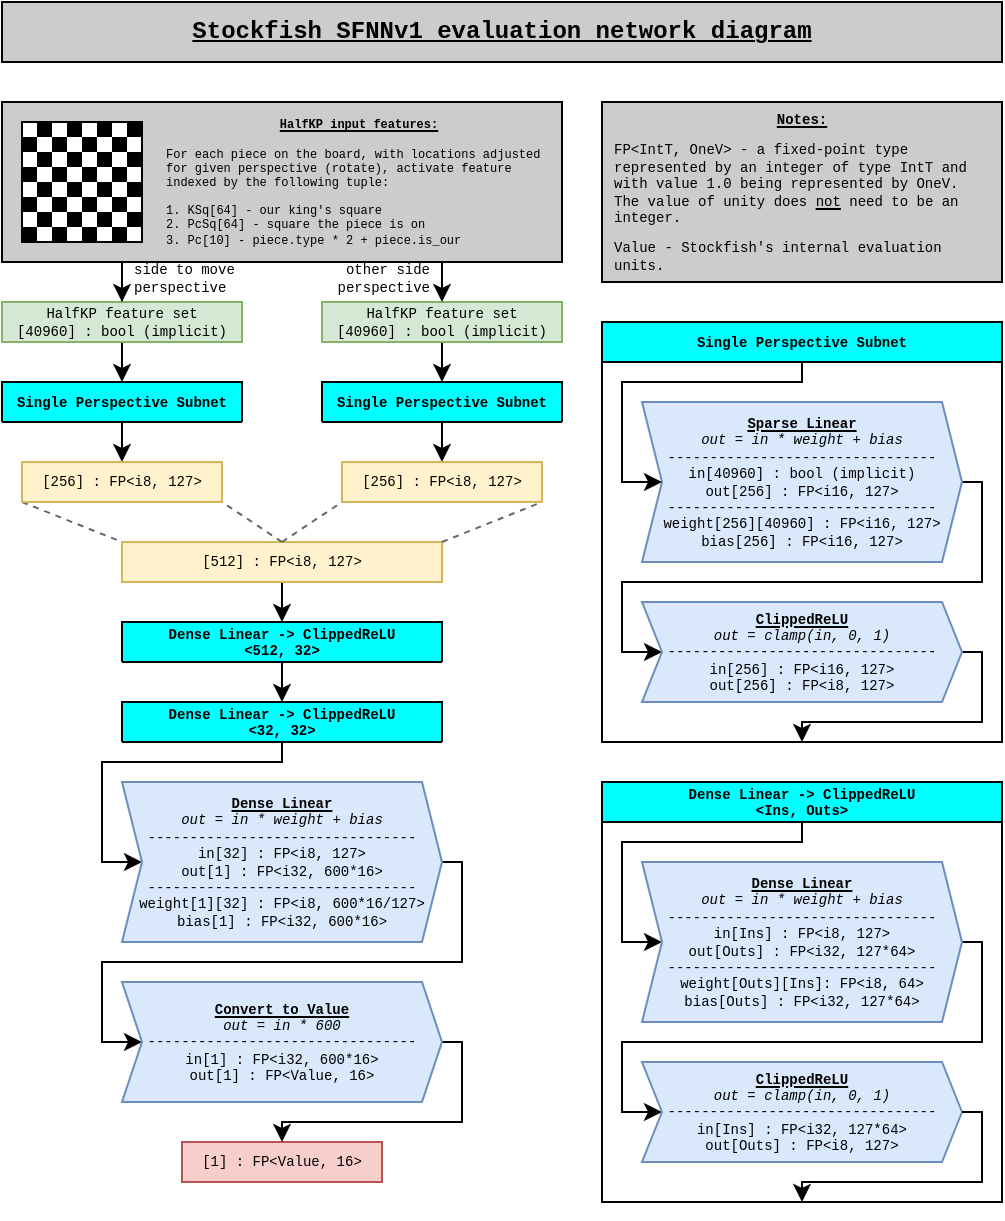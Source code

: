 <mxfile version="18.0.7" type="device"><diagram id="WEN0L9vgDvnMjeqGFGax" name="Page-1"><mxGraphModel dx="474" dy="254" grid="1" gridSize="10" guides="1" tooltips="1" connect="1" arrows="1" fold="1" page="1" pageScale="1" pageWidth="850" pageHeight="1100" math="0" shadow="0"><root><mxCell id="0"/><mxCell id="1" parent="0"/><mxCell id="tzUv8KeWCW81negE_duC-104" style="edgeStyle=orthogonalEdgeStyle;rounded=0;orthogonalLoop=1;jettySize=auto;html=1;exitX=0.5;exitY=1;exitDx=0;exitDy=0;entryX=0.5;entryY=0;entryDx=0;entryDy=0;labelBackgroundColor=none;labelBorderColor=none;fontFamily=Courier New;fontSize=7;" parent="1" source="uz10yLNLv4WFwoIeB_5W-46" target="tzUv8KeWCW81negE_duC-97" edge="1"><mxGeometry relative="1" as="geometry"/></mxCell><mxCell id="uz10yLNLv4WFwoIeB_5W-46" value="&lt;font style=&quot;font-size: 7px;&quot;&gt;[512] : FP&amp;lt;i8, 127&amp;gt;&lt;/font&gt;" style="rounded=0;whiteSpace=wrap;html=1;shadow=0;glass=0;sketch=0;fontSize=7;align=center;fillColor=#fff2cc;strokeColor=#d6b656;fontFamily=Courier New;" parent="1" vertex="1"><mxGeometry x="320" y="570" width="160" height="20" as="geometry"/></mxCell><mxCell id="uz10yLNLv4WFwoIeB_5W-59" value="" style="endArrow=none;dashed=1;html=1;shadow=0;labelBackgroundColor=none;fontSize=9;strokeColor=#666666;entryX=0;entryY=1;entryDx=0;entryDy=0;exitX=0.5;exitY=0;exitDx=0;exitDy=0;fillColor=#f5f5f5;fontFamily=Courier New;" parent="1" source="uz10yLNLv4WFwoIeB_5W-46" target="tzUv8KeWCW81negE_duC-62" edge="1"><mxGeometry width="50" height="50" relative="1" as="geometry"><mxPoint x="395" y="620" as="sourcePoint"/><mxPoint x="470" y="570" as="targetPoint"/></mxGeometry></mxCell><mxCell id="uz10yLNLv4WFwoIeB_5W-60" value="" style="endArrow=none;dashed=1;html=1;shadow=0;labelBackgroundColor=none;fontSize=9;strokeColor=#666666;entryX=1;entryY=1;entryDx=0;entryDy=0;exitX=1;exitY=0;exitDx=0;exitDy=0;fillColor=#f5f5f5;fontFamily=Courier New;" parent="1" source="uz10yLNLv4WFwoIeB_5W-46" target="tzUv8KeWCW81negE_duC-62" edge="1"><mxGeometry width="50" height="50" relative="1" as="geometry"><mxPoint x="410" y="600" as="sourcePoint"/><mxPoint x="510" y="570" as="targetPoint"/></mxGeometry></mxCell><mxCell id="uz10yLNLv4WFwoIeB_5W-61" value="" style="endArrow=none;dashed=1;html=1;shadow=0;labelBackgroundColor=none;fontSize=9;strokeColor=#666666;entryX=1;entryY=1;entryDx=0;entryDy=0;exitX=0.5;exitY=0;exitDx=0;exitDy=0;fillColor=#f5f5f5;fontFamily=Courier New;" parent="1" source="uz10yLNLv4WFwoIeB_5W-46" target="tzUv8KeWCW81negE_duC-63" edge="1"><mxGeometry width="50" height="50" relative="1" as="geometry"><mxPoint x="420" y="610" as="sourcePoint"/><mxPoint x="330" y="570" as="targetPoint"/></mxGeometry></mxCell><mxCell id="uz10yLNLv4WFwoIeB_5W-62" value="" style="endArrow=none;dashed=1;html=1;shadow=0;labelBackgroundColor=none;fontSize=9;strokeColor=#666666;entryX=0;entryY=0;entryDx=0;entryDy=0;exitX=0;exitY=1;exitDx=0;exitDy=0;fillColor=#f5f5f5;fontFamily=Courier New;" parent="1" source="tzUv8KeWCW81negE_duC-63" target="uz10yLNLv4WFwoIeB_5W-46" edge="1"><mxGeometry width="50" height="50" relative="1" as="geometry"><mxPoint x="290" y="570" as="sourcePoint"/><mxPoint x="490" y="600" as="targetPoint"/></mxGeometry></mxCell><mxCell id="tzUv8KeWCW81negE_duC-1" value="Single Perspective Subnet" style="swimlane;fontFamily=Courier New;fontSize=7;fillColor=#00FFFF;startSize=20;" parent="1" vertex="1"><mxGeometry x="560" y="460" width="200" height="210" as="geometry"><mxRectangle x="20" y="380" width="180" height="23" as="alternateBounds"/></mxGeometry></mxCell><mxCell id="tzUv8KeWCW81negE_duC-20" style="edgeStyle=orthogonalEdgeStyle;rounded=0;orthogonalLoop=1;jettySize=auto;html=1;exitX=1;exitY=0.5;exitDx=0;exitDy=0;entryX=0;entryY=0.5;entryDx=0;entryDy=0;labelBackgroundColor=none;labelBorderColor=none;fontFamily=Courier New;fontSize=7;" parent="tzUv8KeWCW81negE_duC-1" source="tzUv8KeWCW81negE_duC-6" target="tzUv8KeWCW81negE_duC-19" edge="1"><mxGeometry relative="1" as="geometry"><Array as="points"><mxPoint x="190" y="80"/><mxPoint x="190" y="130"/><mxPoint x="10" y="130"/><mxPoint x="10" y="165"/></Array></mxGeometry></mxCell><mxCell id="tzUv8KeWCW81negE_duC-6" value="&lt;div&gt;&lt;br style=&quot;font-size: 7px;&quot;&gt;&lt;/div&gt;&lt;div style=&quot;font-size: 7px;&quot;&gt;&lt;font style=&quot;font-size: 7px;&quot;&gt;&lt;u style=&quot;font-size: 7px;&quot;&gt;&lt;b style=&quot;font-size: 7px;&quot;&gt;Sparse Linear&lt;/b&gt;&lt;/u&gt;&lt;/font&gt;&lt;/div&gt;&lt;div style=&quot;font-size: 7px;&quot;&gt;&lt;font style=&quot;font-size: 7px;&quot;&gt;&lt;i&gt;&lt;span style=&quot;font-size: 7px;&quot;&gt;&lt;span style=&quot;font-size: 7px;&quot;&gt;out = in * weight + bias&lt;/span&gt;&lt;/span&gt;&lt;/i&gt;&lt;br&gt;&lt;/font&gt;&lt;/div&gt;&lt;div style=&quot;font-size: 7px;&quot;&gt;&lt;font&gt;--------------------------------&lt;/font&gt;&lt;br&gt;&lt;/div&gt;&lt;div&gt;&lt;font style=&quot;font-size: 7px;&quot;&gt;in[40960] : bool (implicit)&lt;/font&gt;&lt;br style=&quot;font-size: 7px;&quot;&gt;&lt;/div&gt;&lt;div&gt;&lt;font style=&quot;font-size: 7px;&quot;&gt;out[256] : FP&amp;lt;i16, 127&amp;gt;&lt;/font&gt;&lt;/div&gt;&lt;div&gt;&lt;font&gt;--------------------------------&lt;/font&gt;&lt;/div&gt;&lt;div&gt;&lt;font style=&quot;font-size: 7px;&quot;&gt;weight[256][40960] : FP&amp;lt;i16, 127&amp;gt;&lt;/font&gt;&lt;br style=&quot;font-size: 7px;&quot;&gt;&lt;font style=&quot;font-size: 7px;&quot;&gt;bias[256] : FP&amp;lt;i16, 127&amp;gt;&lt;/font&gt;&lt;br style=&quot;font-size: 7px;&quot;&gt;&lt;br style=&quot;font-size: 7px;&quot;&gt;&lt;/div&gt;" style="shape=step;perimeter=stepPerimeter;whiteSpace=wrap;fixedSize=1;rounded=0;shadow=0;glass=0;sketch=0;fontSize=7;align=center;size=10;fillColor=#dae8fc;strokeColor=#6c8ebf;rotation=0;fontStyle=0;html=1;fontFamily=Courier New;" parent="tzUv8KeWCW81negE_duC-1" vertex="1"><mxGeometry x="20" y="40" width="160" height="80" as="geometry"/></mxCell><mxCell id="tzUv8KeWCW81negE_duC-23" style="edgeStyle=orthogonalEdgeStyle;rounded=0;orthogonalLoop=1;jettySize=auto;html=1;exitX=1;exitY=0.5;exitDx=0;exitDy=0;labelBackgroundColor=none;labelBorderColor=none;fontFamily=Courier New;fontSize=7;" parent="tzUv8KeWCW81negE_duC-1" source="tzUv8KeWCW81negE_duC-19" edge="1"><mxGeometry relative="1" as="geometry"><mxPoint x="100" y="210" as="targetPoint"/><Array as="points"><mxPoint x="190" y="165"/><mxPoint x="190" y="200"/><mxPoint x="100" y="200"/></Array></mxGeometry></mxCell><mxCell id="tzUv8KeWCW81negE_duC-19" value="&lt;font style=&quot;font-size: 7px;&quot;&gt;&lt;br style=&quot;font-size: 7px;&quot;&gt;&lt;/font&gt;&lt;div style=&quot;font-size: 7px;&quot;&gt;&lt;font style=&quot;font-size: 7px;&quot;&gt;&lt;u style=&quot;font-size: 7px;&quot;&gt;&lt;b style=&quot;font-size: 7px;&quot;&gt;ClippedReLU&lt;/b&gt;&lt;/u&gt;&lt;/font&gt;&lt;/div&gt;&lt;div style=&quot;font-size: 7px;&quot;&gt;&lt;font style=&quot;font-size: 7px;&quot;&gt;&lt;i&gt;&lt;span style=&quot;font-size: 7px;&quot;&gt;&lt;span style=&quot;font-size: 7px;&quot;&gt;out = clamp(in, 0, 1)&lt;/span&gt;&lt;/span&gt;&lt;/i&gt;&lt;u style=&quot;font-size: 7px;&quot;&gt;&lt;b style=&quot;font-size: 7px;&quot;&gt;&lt;br&gt;&lt;/b&gt;&lt;/u&gt;&lt;/font&gt;&lt;/div&gt;&lt;div align=&quot;center&quot;&gt;&lt;font&gt;--------------------------------&lt;/font&gt;&lt;/div&gt;&lt;div&gt;&lt;font style=&quot;font-size: 7px;&quot;&gt;in[256] : &lt;/font&gt;&lt;font style=&quot;font-size: 7px;&quot;&gt;FP&amp;lt;i16, 127&amp;gt;&lt;/font&gt;&lt;/div&gt;&lt;div&gt;&lt;font style=&quot;font-size: 7px;&quot;&gt;out[256] : FP&amp;lt;i8, 127&amp;gt;&lt;/font&gt;&lt;br style=&quot;font-size: 7px;&quot;&gt;&lt;/div&gt;&lt;font style=&quot;font-size: 7px;&quot;&gt;&lt;br style=&quot;font-size: 7px;&quot;&gt;&lt;/font&gt;" style="shape=step;perimeter=stepPerimeter;whiteSpace=wrap;fixedSize=1;rounded=0;shadow=0;glass=0;sketch=0;fontSize=7;align=center;size=10;fillColor=#dae8fc;strokeColor=#6c8ebf;rotation=0;fontStyle=0;html=1;fontFamily=Courier New;" parent="tzUv8KeWCW81negE_duC-1" vertex="1"><mxGeometry x="20" y="140" width="160" height="50" as="geometry"/></mxCell><mxCell id="tzUv8KeWCW81negE_duC-66" value="" style="endArrow=classic;html=1;rounded=0;labelBackgroundColor=none;labelBorderColor=none;fontFamily=Courier New;fontSize=7;entryX=0;entryY=0.5;entryDx=0;entryDy=0;exitX=0.5;exitY=0.095;exitDx=0;exitDy=0;exitPerimeter=0;" parent="tzUv8KeWCW81negE_duC-1" source="tzUv8KeWCW81negE_duC-1" target="tzUv8KeWCW81negE_duC-6" edge="1"><mxGeometry width="50" height="50" relative="1" as="geometry"><mxPoint x="100" y="23" as="sourcePoint"/><mxPoint x="270" y="90" as="targetPoint"/><Array as="points"><mxPoint x="100" y="30"/><mxPoint x="10" y="30"/><mxPoint x="10" y="80"/></Array></mxGeometry></mxCell><mxCell id="tzUv8KeWCW81negE_duC-64" style="edgeStyle=orthogonalEdgeStyle;rounded=0;orthogonalLoop=1;jettySize=auto;html=1;entryX=0.5;entryY=0;entryDx=0;entryDy=0;labelBackgroundColor=none;labelBorderColor=none;fontFamily=Courier New;fontSize=7;exitX=0.5;exitY=1;exitDx=0;exitDy=0;" parent="1" source="tzUv8KeWCW81negE_duC-161" target="tzUv8KeWCW81negE_duC-63" edge="1"><mxGeometry relative="1" as="geometry"><mxPoint x="340" y="520" as="sourcePoint"/></mxGeometry></mxCell><mxCell id="tzUv8KeWCW81negE_duC-49" style="edgeStyle=orthogonalEdgeStyle;rounded=0;orthogonalLoop=1;jettySize=auto;html=1;exitX=0.5;exitY=1;exitDx=0;exitDy=0;labelBackgroundColor=none;labelBorderColor=none;fontFamily=Courier New;fontSize=7;entryX=0.5;entryY=0;entryDx=0;entryDy=0;" parent="1" source="tzUv8KeWCW81negE_duC-48" target="tzUv8KeWCW81negE_duC-161" edge="1"><mxGeometry relative="1" as="geometry"><mxPoint x="350" y="480" as="targetPoint"/></mxGeometry></mxCell><mxCell id="314HYL9eE_gbIHz0iL-J-39" value="" style="edgeStyle=orthogonalEdgeStyle;rounded=0;orthogonalLoop=1;jettySize=auto;html=1;fontFamily=Courier New;" parent="1" source="tzUv8KeWCW81negE_duC-48" target="314HYL9eE_gbIHz0iL-J-38" edge="1"><mxGeometry relative="1" as="geometry"/></mxCell><mxCell id="tzUv8KeWCW81negE_duC-48" value="&lt;font style=&quot;font-size: 7px;&quot;&gt;&lt;font style=&quot;font-size: 7px;&quot;&gt;&lt;/font&gt;&lt;/font&gt;&lt;div&gt;&lt;font style=&quot;font-size: 7px;&quot;&gt;HalfKP feature set&lt;/font&gt;&lt;/div&gt;&lt;font style=&quot;font-size: 7px;&quot;&gt;[40960] : bool (implicit)&lt;br style=&quot;font-size: 7px;&quot;&gt;&lt;/font&gt;" style="rounded=0;whiteSpace=wrap;html=1;shadow=0;glass=0;sketch=0;fontSize=7;align=center;fillColor=#d5e8d4;strokeColor=#82b366;fontFamily=Courier New;" parent="1" vertex="1"><mxGeometry x="260" y="450" width="120" height="20" as="geometry"/></mxCell><mxCell id="tzUv8KeWCW81negE_duC-65" style="edgeStyle=orthogonalEdgeStyle;rounded=0;orthogonalLoop=1;jettySize=auto;html=1;exitX=0.5;exitY=1;exitDx=0;exitDy=0;entryX=0.5;entryY=0;entryDx=0;entryDy=0;labelBackgroundColor=none;labelBorderColor=none;fontFamily=Courier New;fontSize=7;" parent="1" source="tzUv8KeWCW81negE_duC-162" target="tzUv8KeWCW81negE_duC-62" edge="1"><mxGeometry relative="1" as="geometry"><mxPoint x="480" y="510" as="sourcePoint"/></mxGeometry></mxCell><mxCell id="tzUv8KeWCW81negE_duC-60" style="edgeStyle=orthogonalEdgeStyle;rounded=0;orthogonalLoop=1;jettySize=auto;html=1;exitX=0.5;exitY=1;exitDx=0;exitDy=0;entryX=0.5;entryY=0;entryDx=0;entryDy=0;labelBackgroundColor=none;labelBorderColor=none;fontFamily=Courier New;fontSize=7;" parent="1" source="tzUv8KeWCW81negE_duC-61" target="tzUv8KeWCW81negE_duC-162" edge="1"><mxGeometry relative="1" as="geometry"><mxPoint x="480" y="490" as="targetPoint"/></mxGeometry></mxCell><mxCell id="tzUv8KeWCW81negE_duC-61" value="&lt;div&gt;&lt;font style=&quot;font-size: 7px;&quot;&gt;&lt;/font&gt;&lt;div&gt;&lt;font style=&quot;font-size: 7px;&quot;&gt;HalfKP feature set&lt;/font&gt;&lt;/div&gt;&lt;font style=&quot;font-size: 7px;&quot;&gt;&lt;/font&gt;&lt;/div&gt;&lt;div&gt;&lt;font style=&quot;font-size: 7px;&quot;&gt;[40960] : bool (implicit)&lt;/font&gt;&lt;/div&gt;" style="rounded=0;whiteSpace=wrap;html=1;shadow=0;glass=0;sketch=0;fontSize=7;align=center;fillColor=#d5e8d4;strokeColor=#82b366;fontFamily=Courier New;" parent="1" vertex="1"><mxGeometry x="420" y="450" width="120" height="20" as="geometry"/></mxCell><mxCell id="tzUv8KeWCW81negE_duC-62" value="[256] : FP&amp;lt;i8, 127&amp;gt;" style="rounded=0;whiteSpace=wrap;html=1;shadow=0;glass=0;sketch=0;fontSize=7;align=center;fillColor=#fff2cc;strokeColor=#d6b656;fontFamily=Courier New;" parent="1" vertex="1"><mxGeometry x="430" y="530" width="100" height="20" as="geometry"/></mxCell><mxCell id="tzUv8KeWCW81negE_duC-63" value="[256] : FP&amp;lt;i8, 127&amp;gt;" style="rounded=0;whiteSpace=wrap;html=1;shadow=0;glass=0;sketch=0;fontSize=7;align=center;fillColor=#fff2cc;strokeColor=#d6b656;fontFamily=Courier New;" parent="1" vertex="1"><mxGeometry x="270" y="530" width="100" height="20" as="geometry"/></mxCell><mxCell id="tzUv8KeWCW81negE_duC-80" style="edgeStyle=orthogonalEdgeStyle;rounded=0;orthogonalLoop=1;jettySize=auto;html=1;exitX=0.5;exitY=1;exitDx=0;exitDy=0;entryX=0;entryY=0.5;entryDx=0;entryDy=0;labelBackgroundColor=none;labelBorderColor=none;fontFamily=Courier New;fontSize=7;" parent="1" source="tzUv8KeWCW81negE_duC-106" target="tzUv8KeWCW81negE_duC-79" edge="1"><mxGeometry relative="1" as="geometry"><mxPoint x="400" y="670" as="sourcePoint"/><Array as="points"><mxPoint x="400" y="680"/><mxPoint x="310" y="680"/><mxPoint x="310" y="730"/></Array></mxGeometry></mxCell><mxCell id="tzUv8KeWCW81negE_duC-81" style="edgeStyle=orthogonalEdgeStyle;rounded=0;orthogonalLoop=1;jettySize=auto;html=1;exitX=1;exitY=0.5;exitDx=0;exitDy=0;entryX=0;entryY=0.5;entryDx=0;entryDy=0;labelBackgroundColor=none;labelBorderColor=none;fontFamily=Courier New;fontSize=7;" parent="1" source="tzUv8KeWCW81negE_duC-79" target="tzUv8KeWCW81negE_duC-83" edge="1"><mxGeometry relative="1" as="geometry"><mxPoint x="400" y="790" as="targetPoint"/><Array as="points"><mxPoint x="490" y="730"/><mxPoint x="490" y="780"/><mxPoint x="310" y="780"/><mxPoint x="310" y="820"/></Array></mxGeometry></mxCell><mxCell id="tzUv8KeWCW81negE_duC-79" value="&lt;div&gt;&lt;br style=&quot;font-size: 7px;&quot;&gt;&lt;/div&gt;&lt;div style=&quot;font-size: 7px;&quot;&gt;&lt;font style=&quot;font-size: 7px;&quot;&gt;&lt;u style=&quot;font-size: 7px;&quot;&gt;&lt;b style=&quot;font-size: 7px;&quot;&gt;Dense Linear&lt;/b&gt;&lt;/u&gt;&lt;/font&gt;&lt;/div&gt;&lt;div style=&quot;font-size: 7px;&quot;&gt;&lt;font style=&quot;font-size: 7px;&quot;&gt;&lt;i&gt;&lt;span style=&quot;font-size: 7px;&quot;&gt;&lt;span style=&quot;font-size: 7px;&quot;&gt;out = in * weight + bias&lt;/span&gt;&lt;/span&gt;&lt;/i&gt;&lt;br&gt;&lt;/font&gt;&lt;/div&gt;&lt;div style=&quot;font-size: 7px;&quot;&gt;&lt;font&gt;--------------------------------&lt;/font&gt;&lt;/div&gt;&lt;div&gt;&lt;font style=&quot;font-size: 7px;&quot;&gt;in[32] : &lt;/font&gt;&lt;font style=&quot;font-size: 7px;&quot;&gt;FP&amp;lt;i8, 127&amp;gt;&lt;/font&gt;&lt;/div&gt;&lt;div&gt;&lt;font style=&quot;font-size: 7px;&quot;&gt;out[1] : FP&amp;lt;i32, 600*16&amp;gt;&lt;/font&gt;&lt;/div&gt;&lt;div&gt;&lt;font&gt;--------------------------------&lt;/font&gt;&lt;/div&gt;&lt;div&gt;&lt;font style=&quot;font-size: 7px;&quot;&gt;weight[1][32] : FP&amp;lt;i8, 600*16/127&amp;gt;&lt;/font&gt;&lt;br style=&quot;font-size: 7px;&quot;&gt;&lt;font style=&quot;font-size: 7px;&quot;&gt;bias[1] : FP&amp;lt;i32, &lt;/font&gt;&lt;font style=&quot;font-size: 7px;&quot;&gt;&lt;font style=&quot;font-size: 7px;&quot;&gt;600*16&lt;/font&gt;&amp;gt;&lt;/font&gt;&lt;br style=&quot;font-size: 7px;&quot;&gt;&lt;br style=&quot;font-size: 7px;&quot;&gt;&lt;/div&gt;" style="shape=step;perimeter=stepPerimeter;whiteSpace=wrap;fixedSize=1;rounded=0;shadow=0;glass=0;sketch=0;fontSize=7;align=center;size=10;fillColor=#dae8fc;strokeColor=#6c8ebf;rotation=0;fontStyle=0;html=1;fontFamily=Courier New;" parent="1" vertex="1"><mxGeometry x="320" y="690" width="160" height="80" as="geometry"/></mxCell><mxCell id="tzUv8KeWCW81negE_duC-82" value="[1] : FP&amp;lt;Value, 16&amp;gt;" style="rounded=0;whiteSpace=wrap;html=1;shadow=0;glass=0;sketch=0;fontSize=7;align=center;fillColor=#f8cecc;strokeColor=#b85450;fontFamily=Courier New;" parent="1" vertex="1"><mxGeometry x="350" y="870" width="100" height="20" as="geometry"/></mxCell><mxCell id="tzUv8KeWCW81negE_duC-85" style="edgeStyle=orthogonalEdgeStyle;rounded=0;orthogonalLoop=1;jettySize=auto;html=1;exitX=1;exitY=0.5;exitDx=0;exitDy=0;entryX=0.5;entryY=0;entryDx=0;entryDy=0;labelBackgroundColor=none;labelBorderColor=none;fontFamily=Courier New;fontSize=7;" parent="1" source="tzUv8KeWCW81negE_duC-83" target="tzUv8KeWCW81negE_duC-82" edge="1"><mxGeometry relative="1" as="geometry"><Array as="points"><mxPoint x="490" y="820"/><mxPoint x="490" y="860"/><mxPoint x="400" y="860"/></Array></mxGeometry></mxCell><mxCell id="tzUv8KeWCW81negE_duC-83" value="&lt;div&gt;&lt;br style=&quot;font-size: 7px;&quot;&gt;&lt;/div&gt;&lt;div style=&quot;font-size: 7px;&quot;&gt;&lt;font style=&quot;font-size: 7px;&quot;&gt;&lt;u style=&quot;font-size: 7px;&quot;&gt;&lt;b style=&quot;font-size: 7px;&quot;&gt;Convert to Value&lt;br&gt;&lt;/b&gt;&lt;/u&gt;&lt;/font&gt;&lt;/div&gt;&lt;div style=&quot;font-size: 7px;&quot;&gt;&lt;font style=&quot;font-size: 7px;&quot;&gt;&lt;i&gt;&lt;span style=&quot;font-size: 7px;&quot;&gt;&lt;span style=&quot;font-size: 7px;&quot;&gt;out = in * 600&lt;/span&gt;&lt;/span&gt;&lt;/i&gt;&lt;/font&gt;&lt;/div&gt;&lt;div style=&quot;font-size: 7px;&quot;&gt;&lt;font&gt;--------------------------------&lt;/font&gt;&lt;/div&gt;&lt;div&gt;&lt;font style=&quot;font-size: 7px;&quot;&gt;in[1] : &lt;/font&gt;&lt;font style=&quot;font-size: 7px;&quot;&gt;FP&amp;lt;i32, 600*16&amp;gt;&lt;/font&gt;&lt;/div&gt;&lt;div&gt;&lt;font style=&quot;font-size: 7px;&quot;&gt;out[1] : FP&amp;lt;Value, 16&amp;gt;&lt;/font&gt;&lt;br style=&quot;font-size: 7px;&quot;&gt;&lt;br style=&quot;font-size: 7px;&quot;&gt;&lt;/div&gt;" style="shape=step;perimeter=stepPerimeter;whiteSpace=wrap;fixedSize=1;rounded=0;shadow=0;glass=0;sketch=0;fontSize=7;align=center;size=10;fillColor=#dae8fc;strokeColor=#6c8ebf;rotation=0;fontStyle=0;html=1;fontFamily=Courier New;" parent="1" vertex="1"><mxGeometry x="320" y="790" width="160" height="60" as="geometry"/></mxCell><mxCell id="tzUv8KeWCW81negE_duC-86" value="Dense Linear -&gt; ClippedReLU&#xA;&lt;Ins, Outs&gt;" style="swimlane;fontFamily=Courier New;fontSize=7;fillColor=#00FFFF;startSize=20;" parent="1" vertex="1"><mxGeometry x="560" y="690" width="200" height="210" as="geometry"><mxRectangle x="20" y="380" width="180" height="23" as="alternateBounds"/></mxGeometry></mxCell><mxCell id="tzUv8KeWCW81negE_duC-91" value="" style="endArrow=classic;html=1;rounded=0;labelBackgroundColor=none;labelBorderColor=none;fontFamily=Courier New;fontSize=7;entryX=0;entryY=0.5;entryDx=0;entryDy=0;exitX=0.5;exitY=0.095;exitDx=0;exitDy=0;exitPerimeter=0;" parent="tzUv8KeWCW81negE_duC-86" source="tzUv8KeWCW81negE_duC-86" target="tzUv8KeWCW81negE_duC-92" edge="1"><mxGeometry width="50" height="50" relative="1" as="geometry"><mxPoint x="100" y="23" as="sourcePoint"/><mxPoint x="30" y="80" as="targetPoint"/><Array as="points"><mxPoint x="100" y="30"/><mxPoint x="10" y="30"/><mxPoint x="10" y="80"/></Array></mxGeometry></mxCell><mxCell id="tzUv8KeWCW81negE_duC-95" style="edgeStyle=orthogonalEdgeStyle;rounded=0;orthogonalLoop=1;jettySize=auto;html=1;exitX=1;exitY=0.5;exitDx=0;exitDy=0;entryX=0;entryY=0.5;entryDx=0;entryDy=0;labelBackgroundColor=none;labelBorderColor=none;fontFamily=Courier New;fontSize=7;" parent="tzUv8KeWCW81negE_duC-86" source="tzUv8KeWCW81negE_duC-92" target="tzUv8KeWCW81negE_duC-94" edge="1"><mxGeometry relative="1" as="geometry"><Array as="points"><mxPoint x="190" y="80"/><mxPoint x="190" y="130"/><mxPoint x="10" y="130"/><mxPoint x="10" y="165"/></Array></mxGeometry></mxCell><mxCell id="tzUv8KeWCW81negE_duC-92" value="&lt;div style=&quot;font-size: 7px;&quot;&gt;&lt;font style=&quot;font-size: 7px;&quot;&gt;&lt;u style=&quot;font-size: 7px;&quot;&gt;&lt;b style=&quot;font-size: 7px;&quot;&gt;Dense Linear&lt;br&gt;&lt;/b&gt;&lt;/u&gt;&lt;/font&gt;&lt;/div&gt;&lt;div style=&quot;font-size: 7px;&quot;&gt;&lt;font style=&quot;font-size: 7px;&quot;&gt;&lt;i&gt;&lt;span style=&quot;font-size: 7px;&quot;&gt;&lt;span style=&quot;font-size: 7px;&quot;&gt;out = in * weight + bias&lt;/span&gt;&lt;/span&gt;&lt;/i&gt;&lt;/font&gt;&lt;/div&gt;&lt;div style=&quot;font-size: 7px;&quot;&gt;&lt;font&gt;--------------------------------&lt;/font&gt;&lt;/div&gt;&lt;div&gt;&lt;font style=&quot;font-size: 7px;&quot;&gt;in[Ins] : FP&amp;lt;i8, 127&amp;gt;&lt;/font&gt;&lt;br style=&quot;font-size: 7px;&quot;&gt;&lt;/div&gt;&lt;div&gt;&lt;font style=&quot;font-size: 7px;&quot;&gt;out[Outs] : FP&amp;lt;i32, 127*64&amp;gt;&lt;/font&gt;&lt;/div&gt;&lt;div&gt;&lt;font&gt;--------------------------------&lt;/font&gt;&lt;/div&gt;&lt;div&gt;&lt;font style=&quot;font-size: 7px;&quot;&gt;weight[Outs][Ins]&lt;/font&gt;&lt;font style=&quot;font-size: 7px;&quot;&gt;: FP&amp;lt;i8, 64&amp;gt;&lt;/font&gt;&lt;br style=&quot;font-size: 7px;&quot;&gt;&lt;font style=&quot;font-size: 7px;&quot;&gt;bias[Outs] : FP&amp;lt;i32, 127*64&amp;gt;&lt;/font&gt;&lt;br style=&quot;font-size: 7px;&quot;&gt;&lt;/div&gt;" style="shape=step;perimeter=stepPerimeter;whiteSpace=wrap;fixedSize=1;rounded=0;shadow=0;glass=0;sketch=0;fontSize=7;align=center;size=10;fillColor=#dae8fc;strokeColor=#6c8ebf;rotation=0;fontStyle=0;html=1;fontFamily=Courier New;" parent="tzUv8KeWCW81negE_duC-86" vertex="1"><mxGeometry x="20" y="40" width="160" height="80" as="geometry"/></mxCell><mxCell id="tzUv8KeWCW81negE_duC-94" value="&lt;div style=&quot;font-size: 7px;&quot;&gt;&lt;font style=&quot;font-size: 7px;&quot;&gt;&lt;u style=&quot;font-size: 7px;&quot;&gt;&lt;b style=&quot;font-size: 7px;&quot;&gt;ClippedReLU&lt;/b&gt;&lt;/u&gt;&lt;/font&gt;&lt;/div&gt;&lt;div style=&quot;font-size: 7px;&quot;&gt;&lt;font style=&quot;font-size: 7px;&quot;&gt;&lt;i&gt;out = clamp(in, 0, 1)&lt;/i&gt;&lt;br&gt;&lt;/font&gt;&lt;/div&gt;&lt;div style=&quot;font-size: 7px;&quot;&gt;&lt;font&gt;--------------------------------&lt;/font&gt;&lt;/div&gt;&lt;div&gt;&lt;font style=&quot;font-size: 7px;&quot;&gt;in[Ins] : FP&amp;lt;i32, 127*64&amp;gt;&lt;/font&gt;&lt;br style=&quot;font-size: 7px;&quot;&gt;&lt;/div&gt;&lt;div&gt;&lt;font style=&quot;font-size: 7px;&quot;&gt;out[Outs] : FP&amp;lt;i8, 127&amp;gt;&lt;/font&gt;&lt;/div&gt;" style="shape=step;perimeter=stepPerimeter;whiteSpace=wrap;fixedSize=1;rounded=0;shadow=0;glass=0;sketch=0;fontSize=7;align=center;size=10;fillColor=#dae8fc;strokeColor=#6c8ebf;rotation=0;fontStyle=0;html=1;fontFamily=Courier New;" parent="tzUv8KeWCW81negE_duC-86" vertex="1"><mxGeometry x="20" y="140" width="160" height="50" as="geometry"/></mxCell><mxCell id="tzUv8KeWCW81negE_duC-96" style="edgeStyle=orthogonalEdgeStyle;rounded=0;orthogonalLoop=1;jettySize=auto;html=1;exitX=1;exitY=0.5;exitDx=0;exitDy=0;labelBackgroundColor=none;labelBorderColor=none;fontFamily=Courier New;fontSize=7;entryX=0.5;entryY=1;entryDx=0;entryDy=0;" parent="tzUv8KeWCW81negE_duC-86" source="tzUv8KeWCW81negE_duC-94" target="tzUv8KeWCW81negE_duC-86" edge="1"><mxGeometry relative="1" as="geometry"><mxPoint x="180" y="210" as="targetPoint"/><Array as="points"><mxPoint x="190" y="165"/><mxPoint x="190" y="200"/><mxPoint x="100" y="200"/></Array></mxGeometry></mxCell><mxCell id="tzUv8KeWCW81negE_duC-105" style="edgeStyle=orthogonalEdgeStyle;rounded=0;orthogonalLoop=1;jettySize=auto;html=1;exitX=0.5;exitY=1;exitDx=0;exitDy=0;labelBackgroundColor=none;labelBorderColor=none;fontFamily=Courier New;fontSize=7;entryX=0.5;entryY=0;entryDx=0;entryDy=0;" parent="1" source="tzUv8KeWCW81negE_duC-97" target="tzUv8KeWCW81negE_duC-106" edge="1"><mxGeometry relative="1" as="geometry"><mxPoint x="420" y="640" as="targetPoint"/></mxGeometry></mxCell><mxCell id="tzUv8KeWCW81negE_duC-97" value="Dense Linear -&gt; ClippedReLU&#xA;&lt;512, 32&gt;" style="swimlane;fontFamily=Courier New;fontSize=7;fillColor=#00FFFF;startSize=23;" parent="1" vertex="1" collapsed="1"><mxGeometry x="320" y="610" width="160" height="20" as="geometry"><mxRectangle x="320" y="610" width="200" height="30" as="alternateBounds"/></mxGeometry></mxCell><mxCell id="tzUv8KeWCW81negE_duC-106" value="Dense Linear -&gt; ClippedReLU&#xA;&lt;32, 32&gt;" style="swimlane;fontFamily=Courier New;fontSize=7;fillColor=#00FFFF;startSize=23;" parent="1" vertex="1" collapsed="1"><mxGeometry x="320" y="650" width="160" height="20" as="geometry"><mxRectangle x="320" y="690" width="200" height="30" as="alternateBounds"/></mxGeometry></mxCell><mxCell id="tzUv8KeWCW81negE_duC-110" value="&lt;h1 style=&quot;font-size: 12px;&quot;&gt;&lt;font style=&quot;font-size: 12px;&quot;&gt;&lt;u&gt;&lt;b&gt;&lt;div&gt;&lt;span style=&quot;&quot;&gt;Stockfish SFNNv1 evaluation network diagram&lt;/span&gt;&lt;/div&gt;&lt;/b&gt;&lt;/u&gt;&lt;/font&gt;&lt;/h1&gt;" style="rounded=0;whiteSpace=wrap;html=1;fontFamily=Courier New;fontSize=7;fillColor=#CCCCCC;align=center;spacingLeft=5;spacingRight=5;spacingTop=0;spacingBottom=0;" parent="1" vertex="1"><mxGeometry x="260" y="300" width="500" height="30" as="geometry"/></mxCell><mxCell id="tzUv8KeWCW81negE_duC-154" value="&lt;p&gt;&lt;font size=&quot;1&quot;&gt;&lt;u&gt;&lt;b&gt;&lt;/b&gt;&lt;/u&gt;&lt;/font&gt;&lt;/p&gt;&lt;div style=&quot;&quot;&gt;&lt;p&gt;&lt;font style=&quot;font-size: 7px;&quot;&gt;&lt;u&gt;&lt;b&gt;&lt;span style=&quot;&quot;&gt;Notes:&lt;/span&gt;&lt;/b&gt;&lt;/u&gt;&lt;/font&gt;&lt;/p&gt;&lt;/div&gt;&lt;div style=&quot;&quot; align=&quot;left&quot;&gt;&lt;p&gt;&lt;font style=&quot;font-size: 7px;&quot;&gt;FP&amp;lt;IntT, OneV&amp;gt; - a fixed-point type represented by an integer of type IntT and with value 1.0 being represented by OneV. The value of unity does &lt;u&gt;not&lt;/u&gt; need to be an integer.&lt;br&gt;&lt;/font&gt;&lt;/p&gt;&lt;p&gt;&lt;font style=&quot;font-size: 7px;&quot;&gt;Value - Stockfish's internal evaluation units.&lt;/font&gt;&lt;/p&gt;&lt;/div&gt;" style="rounded=0;whiteSpace=wrap;html=1;fontFamily=Courier New;fontSize=7;fillColor=#CCCCCC;align=center;spacingLeft=5;spacingRight=5;spacingTop=0;spacingBottom=0;spacing=2;" parent="1" vertex="1"><mxGeometry x="560" y="350" width="200" height="90" as="geometry"/></mxCell><mxCell id="tzUv8KeWCW81negE_duC-161" value="Single Perspective Subnet" style="swimlane;fontFamily=Courier New;fontSize=7;fillColor=#00FFFF;startSize=23;" parent="1" vertex="1" collapsed="1"><mxGeometry x="260" y="490" width="120" height="20" as="geometry"><mxRectangle x="320" y="610" width="200" height="30" as="alternateBounds"/></mxGeometry></mxCell><mxCell id="tzUv8KeWCW81negE_duC-162" value="Single Perspective Subnet" style="swimlane;fontFamily=Courier New;fontSize=7;fillColor=#00FFFF;startSize=23;" parent="1" vertex="1" collapsed="1"><mxGeometry x="420" y="490" width="120" height="20" as="geometry"><mxRectangle x="320" y="610" width="200" height="30" as="alternateBounds"/></mxGeometry></mxCell><mxCell id="314HYL9eE_gbIHz0iL-J-1" value="side to move &lt;br&gt;perspective" style="edgeStyle=orthogonalEdgeStyle;rounded=0;orthogonalLoop=1;jettySize=auto;html=1;exitX=0.25;exitY=1;exitDx=0;exitDy=0;fontFamily=Courier New;fontSize=7;endArrow=classic;endFill=1;strokeColor=#000000;align=left;verticalAlign=middle;entryX=0.5;entryY=0;entryDx=0;entryDy=0;" parent="1" source="314HYL9eE_gbIHz0iL-J-4" target="tzUv8KeWCW81negE_duC-48" edge="1"><mxGeometry x="0.2" y="4" relative="1" as="geometry"><mxPoint x="320" y="450" as="targetPoint"/><mxPoint as="offset"/></mxGeometry></mxCell><mxCell id="314HYL9eE_gbIHz0iL-J-2" value="&lt;div&gt;other side &lt;br&gt;perspective&lt;br&gt;&lt;/div&gt;" style="edgeStyle=orthogonalEdgeStyle;rounded=0;orthogonalLoop=1;jettySize=auto;html=1;exitX=0.75;exitY=1;exitDx=0;exitDy=0;fontFamily=Courier New;fontSize=7;endArrow=classic;endFill=1;strokeColor=#000000;align=right;entryX=0.5;entryY=0;entryDx=0;entryDy=0;" parent="1" source="314HYL9eE_gbIHz0iL-J-4" target="tzUv8KeWCW81negE_duC-61" edge="1"><mxGeometry x="0.2" y="-5" relative="1" as="geometry"><mxPoint x="480" y="450" as="targetPoint"/><mxPoint as="offset"/><Array as="points"><mxPoint x="480" y="430"/></Array></mxGeometry></mxCell><mxCell id="314HYL9eE_gbIHz0iL-J-3" value="" style="group;fontSize=6;fontFamily=Courier New;" parent="1" vertex="1" connectable="0"><mxGeometry x="260" y="350" width="280" height="80" as="geometry"/></mxCell><mxCell id="314HYL9eE_gbIHz0iL-J-4" value="&lt;div style=&quot;&quot; align=&quot;center&quot;&gt;&lt;font style=&quot;font-size: 6px;&quot;&gt;&lt;u style=&quot;&quot;&gt;&lt;b style=&quot;&quot;&gt;HalfKP input features:&lt;/b&gt;&lt;/u&gt;&lt;/font&gt;&lt;/div&gt;&lt;div style=&quot;&quot; align=&quot;left&quot;&gt;&lt;font style=&quot;font-size: 6px;&quot;&gt;&lt;u style=&quot;&quot;&gt;&lt;b style=&quot;&quot;&gt;&lt;br&gt;&lt;/b&gt;&lt;/u&gt;&lt;/font&gt;&lt;/div&gt;&lt;div style=&quot;&quot; align=&quot;left&quot;&gt;&lt;font style=&quot;font-size: 6px;&quot;&gt;&lt;span style=&quot;&quot;&gt;&lt;span style=&quot;&quot;&gt;&lt;span style=&quot;font-size: 6px;&quot;&gt;&lt;span style=&quot;font-size: 6px;&quot;&gt;For each &lt;/span&gt;&lt;/span&gt;&lt;span style=&quot;font-size: 6px;&quot;&gt;&lt;span style=&quot;font-size: 6px;&quot;&gt;piece on the board, with locations adjusted for given perspective (rotate), activate feature indexed by the following tuple&lt;/span&gt;&lt;/span&gt;&lt;span style=&quot;font-size: 6px;&quot;&gt;&lt;span style=&quot;font-size: 6px;&quot;&gt;:&lt;/span&gt;&lt;/span&gt;&lt;/span&gt;&lt;/span&gt;&lt;span style=&quot;&quot;&gt;&lt;span style=&quot;&quot;&gt;&lt;/span&gt;&lt;/span&gt;&lt;/font&gt;&lt;/div&gt;&lt;div style=&quot;&quot; align=&quot;left&quot;&gt;&lt;font style=&quot;font-size: 6px;&quot;&gt;&lt;span style=&quot;&quot;&gt;&lt;span style=&quot;&quot;&gt;&lt;br&gt;&lt;/span&gt;&lt;/span&gt;&lt;/font&gt;&lt;/div&gt;&lt;div style=&quot;&quot; align=&quot;left&quot;&gt;&lt;font style=&quot;font-size: 6px;&quot;&gt;1. KSq[64] - our king's square&lt;/font&gt;&lt;/div&gt;&lt;div style=&quot;&quot; align=&quot;left&quot;&gt;&lt;font style=&quot;font-size: 6px;&quot;&gt;2. PcSq[64] - square the piece is on&lt;br style=&quot;&quot;&gt;&lt;/font&gt;&lt;/div&gt;&lt;div style=&quot;&quot; align=&quot;left&quot;&gt;&lt;font style=&quot;font-size: 6px;&quot;&gt;3. Pc[10] - piece.type * 2 + piece.is_our&lt;br style=&quot;&quot;&gt;&lt;/font&gt;&lt;/div&gt;" style="rounded=0;whiteSpace=wrap;html=1;fontFamily=Courier New;fontSize=6;fillColor=#CCCCCC;align=left;spacingLeft=80;spacingRight=5;spacingTop=0;spacingBottom=0;verticalAlign=middle;" parent="314HYL9eE_gbIHz0iL-J-3" vertex="1"><mxGeometry width="280" height="80" as="geometry"/></mxCell><mxCell id="314HYL9eE_gbIHz0iL-J-5" value="" style="group;fontFamily=Courier New;fillColor=default;" parent="314HYL9eE_gbIHz0iL-J-3" vertex="1" connectable="0"><mxGeometry x="10" y="10" width="60" height="60" as="geometry"/></mxCell><mxCell id="314HYL9eE_gbIHz0iL-J-6" value="" style="rounded=0;whiteSpace=wrap;html=1;fontFamily=Courier New;fontSize=7;fillColor=#000000;labelBackgroundColor=none;fontColor=none;noLabel=1;strokeColor=none;" parent="314HYL9eE_gbIHz0iL-J-5" vertex="1"><mxGeometry x="52.5" width="7.5" height="7.5" as="geometry"/></mxCell><mxCell id="314HYL9eE_gbIHz0iL-J-7" value="" style="rounded=0;whiteSpace=wrap;html=1;fontFamily=Courier New;fontSize=7;fillColor=#000000;labelBackgroundColor=none;fontColor=none;noLabel=1;strokeColor=none;" parent="314HYL9eE_gbIHz0iL-J-5" vertex="1"><mxGeometry y="7.5" width="7.5" height="7.5" as="geometry"/></mxCell><mxCell id="314HYL9eE_gbIHz0iL-J-8" value="" style="rounded=0;whiteSpace=wrap;html=1;fontFamily=Courier New;fontSize=7;fillColor=#000000;labelBackgroundColor=none;fontColor=none;noLabel=1;strokeColor=none;" parent="314HYL9eE_gbIHz0iL-J-5" vertex="1"><mxGeometry x="15.0" y="7.5" width="7.5" height="7.5" as="geometry"/></mxCell><mxCell id="314HYL9eE_gbIHz0iL-J-9" value="" style="rounded=0;whiteSpace=wrap;html=1;fontFamily=Courier New;fontSize=7;fillColor=#000000;labelBackgroundColor=none;fontColor=none;noLabel=1;strokeColor=none;" parent="314HYL9eE_gbIHz0iL-J-5" vertex="1"><mxGeometry x="7.5" width="7.5" height="7.5" as="geometry"/></mxCell><mxCell id="314HYL9eE_gbIHz0iL-J-10" value="" style="rounded=0;whiteSpace=wrap;html=1;fontFamily=Courier New;fontSize=7;fillColor=#000000;labelBackgroundColor=none;fontColor=none;noLabel=1;strokeColor=none;" parent="314HYL9eE_gbIHz0iL-J-5" vertex="1"><mxGeometry x="22.5" width="7.5" height="7.5" as="geometry"/></mxCell><mxCell id="314HYL9eE_gbIHz0iL-J-11" value="" style="rounded=0;whiteSpace=wrap;html=1;fontFamily=Courier New;fontSize=7;fillColor=#000000;labelBackgroundColor=none;fontColor=none;noLabel=1;strokeColor=none;" parent="314HYL9eE_gbIHz0iL-J-5" vertex="1"><mxGeometry x="30.0" y="7.5" width="7.5" height="7.5" as="geometry"/></mxCell><mxCell id="314HYL9eE_gbIHz0iL-J-12" value="" style="rounded=0;whiteSpace=wrap;html=1;fontFamily=Courier New;fontSize=7;fillColor=#000000;labelBackgroundColor=none;fontColor=none;noLabel=1;strokeColor=none;" parent="314HYL9eE_gbIHz0iL-J-5" vertex="1"><mxGeometry x="37.5" width="7.5" height="7.5" as="geometry"/></mxCell><mxCell id="314HYL9eE_gbIHz0iL-J-13" value="" style="rounded=0;whiteSpace=wrap;html=1;fontFamily=Courier New;fontSize=7;fillColor=#000000;labelBackgroundColor=none;fontColor=none;noLabel=1;strokeColor=none;" parent="314HYL9eE_gbIHz0iL-J-5" vertex="1"><mxGeometry x="45.0" y="7.5" width="7.5" height="7.5" as="geometry"/></mxCell><mxCell id="314HYL9eE_gbIHz0iL-J-14" value="" style="rounded=0;whiteSpace=wrap;html=1;fontFamily=Courier New;fontSize=7;fillColor=#000000;labelBackgroundColor=none;fontColor=none;noLabel=1;strokeColor=none;" parent="314HYL9eE_gbIHz0iL-J-5" vertex="1"><mxGeometry x="52.5" y="15" width="7.5" height="7.5" as="geometry"/></mxCell><mxCell id="314HYL9eE_gbIHz0iL-J-15" value="" style="rounded=0;whiteSpace=wrap;html=1;fontFamily=Courier New;fontSize=7;fillColor=#000000;labelBackgroundColor=none;fontColor=none;noLabel=1;strokeColor=none;" parent="314HYL9eE_gbIHz0iL-J-5" vertex="1"><mxGeometry y="22.5" width="7.5" height="7.5" as="geometry"/></mxCell><mxCell id="314HYL9eE_gbIHz0iL-J-16" value="" style="rounded=0;whiteSpace=wrap;html=1;fontFamily=Courier New;fontSize=7;fillColor=#000000;labelBackgroundColor=none;fontColor=none;noLabel=1;strokeColor=none;" parent="314HYL9eE_gbIHz0iL-J-5" vertex="1"><mxGeometry x="15.0" y="22.5" width="7.5" height="7.5" as="geometry"/></mxCell><mxCell id="314HYL9eE_gbIHz0iL-J-17" value="" style="rounded=0;whiteSpace=wrap;html=1;fontFamily=Courier New;fontSize=7;fillColor=#000000;labelBackgroundColor=none;fontColor=none;noLabel=1;strokeColor=none;" parent="314HYL9eE_gbIHz0iL-J-5" vertex="1"><mxGeometry x="7.5" y="15" width="7.5" height="7.5" as="geometry"/></mxCell><mxCell id="314HYL9eE_gbIHz0iL-J-18" value="" style="rounded=0;whiteSpace=wrap;html=1;fontFamily=Courier New;fontSize=7;fillColor=#000000;labelBackgroundColor=none;fontColor=none;noLabel=1;strokeColor=none;" parent="314HYL9eE_gbIHz0iL-J-5" vertex="1"><mxGeometry x="22.5" y="15" width="7.5" height="7.5" as="geometry"/></mxCell><mxCell id="314HYL9eE_gbIHz0iL-J-19" value="" style="rounded=0;whiteSpace=wrap;html=1;fontFamily=Courier New;fontSize=7;fillColor=#000000;labelBackgroundColor=none;fontColor=none;noLabel=1;strokeColor=none;" parent="314HYL9eE_gbIHz0iL-J-5" vertex="1"><mxGeometry x="30.0" y="22.5" width="7.5" height="7.5" as="geometry"/></mxCell><mxCell id="314HYL9eE_gbIHz0iL-J-20" value="" style="rounded=0;whiteSpace=wrap;html=1;fontFamily=Courier New;fontSize=7;fillColor=#000000;labelBackgroundColor=none;fontColor=none;noLabel=1;strokeColor=none;" parent="314HYL9eE_gbIHz0iL-J-5" vertex="1"><mxGeometry x="37.5" y="15" width="7.5" height="7.5" as="geometry"/></mxCell><mxCell id="314HYL9eE_gbIHz0iL-J-21" value="" style="rounded=0;whiteSpace=wrap;html=1;fontFamily=Courier New;fontSize=7;fillColor=#000000;labelBackgroundColor=none;fontColor=none;noLabel=1;strokeColor=none;" parent="314HYL9eE_gbIHz0iL-J-5" vertex="1"><mxGeometry x="45.0" y="22.5" width="7.5" height="7.5" as="geometry"/></mxCell><mxCell id="314HYL9eE_gbIHz0iL-J-22" value="" style="rounded=0;whiteSpace=wrap;html=1;fontFamily=Courier New;fontSize=7;fillColor=#000000;labelBackgroundColor=none;fontColor=none;noLabel=1;strokeColor=none;" parent="314HYL9eE_gbIHz0iL-J-5" vertex="1"><mxGeometry x="52.5" y="30" width="7.5" height="7.5" as="geometry"/></mxCell><mxCell id="314HYL9eE_gbIHz0iL-J-23" value="" style="rounded=0;whiteSpace=wrap;html=1;fontFamily=Courier New;fontSize=7;fillColor=#000000;labelBackgroundColor=none;fontColor=none;noLabel=1;strokeColor=none;" parent="314HYL9eE_gbIHz0iL-J-5" vertex="1"><mxGeometry y="37.5" width="7.5" height="7.5" as="geometry"/></mxCell><mxCell id="314HYL9eE_gbIHz0iL-J-24" value="" style="rounded=0;whiteSpace=wrap;html=1;fontFamily=Courier New;fontSize=7;fillColor=#000000;labelBackgroundColor=none;fontColor=none;noLabel=1;strokeColor=none;" parent="314HYL9eE_gbIHz0iL-J-5" vertex="1"><mxGeometry x="15.0" y="37.5" width="7.5" height="7.5" as="geometry"/></mxCell><mxCell id="314HYL9eE_gbIHz0iL-J-25" value="" style="rounded=0;whiteSpace=wrap;html=1;fontFamily=Courier New;fontSize=7;fillColor=#000000;labelBackgroundColor=none;fontColor=none;noLabel=1;strokeColor=none;" parent="314HYL9eE_gbIHz0iL-J-5" vertex="1"><mxGeometry x="7.5" y="30" width="7.5" height="7.5" as="geometry"/></mxCell><mxCell id="314HYL9eE_gbIHz0iL-J-26" value="" style="rounded=0;whiteSpace=wrap;html=1;fontFamily=Courier New;fontSize=7;fillColor=#000000;labelBackgroundColor=none;fontColor=none;noLabel=1;strokeColor=none;" parent="314HYL9eE_gbIHz0iL-J-5" vertex="1"><mxGeometry x="22.5" y="30" width="7.5" height="7.5" as="geometry"/></mxCell><mxCell id="314HYL9eE_gbIHz0iL-J-27" value="" style="rounded=0;whiteSpace=wrap;html=1;fontFamily=Courier New;fontSize=7;fillColor=#000000;labelBackgroundColor=none;fontColor=none;noLabel=1;strokeColor=none;" parent="314HYL9eE_gbIHz0iL-J-5" vertex="1"><mxGeometry x="30.0" y="37.5" width="7.5" height="7.5" as="geometry"/></mxCell><mxCell id="314HYL9eE_gbIHz0iL-J-28" value="" style="rounded=0;whiteSpace=wrap;html=1;fontFamily=Courier New;fontSize=7;fillColor=#000000;labelBackgroundColor=none;fontColor=none;noLabel=1;strokeColor=none;" parent="314HYL9eE_gbIHz0iL-J-5" vertex="1"><mxGeometry x="37.5" y="30" width="7.5" height="7.5" as="geometry"/></mxCell><mxCell id="314HYL9eE_gbIHz0iL-J-29" value="" style="rounded=0;whiteSpace=wrap;html=1;fontFamily=Courier New;fontSize=7;fillColor=#000000;labelBackgroundColor=none;fontColor=none;noLabel=1;strokeColor=none;" parent="314HYL9eE_gbIHz0iL-J-5" vertex="1"><mxGeometry x="45.0" y="37.5" width="7.5" height="7.5" as="geometry"/></mxCell><mxCell id="314HYL9eE_gbIHz0iL-J-30" value="" style="rounded=0;whiteSpace=wrap;html=1;fontFamily=Courier New;fontSize=7;fillColor=#000000;labelBackgroundColor=none;fontColor=none;noLabel=1;strokeColor=none;" parent="314HYL9eE_gbIHz0iL-J-5" vertex="1"><mxGeometry x="52.5" y="45" width="7.5" height="7.5" as="geometry"/></mxCell><mxCell id="314HYL9eE_gbIHz0iL-J-31" value="" style="rounded=0;whiteSpace=wrap;html=1;fontFamily=Courier New;fontSize=7;fillColor=#000000;labelBackgroundColor=none;fontColor=none;noLabel=1;strokeColor=none;" parent="314HYL9eE_gbIHz0iL-J-5" vertex="1"><mxGeometry y="52.5" width="7.5" height="7.5" as="geometry"/></mxCell><mxCell id="314HYL9eE_gbIHz0iL-J-32" value="" style="rounded=0;whiteSpace=wrap;html=1;fontFamily=Courier New;fontSize=7;fillColor=#000000;labelBackgroundColor=none;fontColor=none;noLabel=1;strokeColor=none;" parent="314HYL9eE_gbIHz0iL-J-5" vertex="1"><mxGeometry x="15.0" y="52.5" width="7.5" height="7.5" as="geometry"/></mxCell><mxCell id="314HYL9eE_gbIHz0iL-J-33" value="" style="rounded=0;whiteSpace=wrap;html=1;fontFamily=Courier New;fontSize=7;fillColor=#000000;labelBackgroundColor=none;fontColor=none;noLabel=1;strokeColor=none;" parent="314HYL9eE_gbIHz0iL-J-5" vertex="1"><mxGeometry x="7.5" y="45" width="7.5" height="7.5" as="geometry"/></mxCell><mxCell id="314HYL9eE_gbIHz0iL-J-34" value="" style="rounded=0;whiteSpace=wrap;html=1;fontFamily=Courier New;fontSize=7;fillColor=#000000;labelBackgroundColor=none;fontColor=none;noLabel=1;strokeColor=none;" parent="314HYL9eE_gbIHz0iL-J-5" vertex="1"><mxGeometry x="22.5" y="45" width="7.5" height="7.5" as="geometry"/></mxCell><mxCell id="314HYL9eE_gbIHz0iL-J-35" value="" style="rounded=0;whiteSpace=wrap;html=1;fontFamily=Courier New;fontSize=7;fillColor=#000000;labelBackgroundColor=none;fontColor=none;noLabel=1;strokeColor=none;" parent="314HYL9eE_gbIHz0iL-J-5" vertex="1"><mxGeometry x="30.0" y="52.5" width="7.5" height="7.5" as="geometry"/></mxCell><mxCell id="314HYL9eE_gbIHz0iL-J-36" value="" style="rounded=0;whiteSpace=wrap;html=1;fontFamily=Courier New;fontSize=7;fillColor=#000000;labelBackgroundColor=none;fontColor=none;noLabel=1;strokeColor=none;" parent="314HYL9eE_gbIHz0iL-J-5" vertex="1"><mxGeometry x="37.5" y="45" width="7.5" height="7.5" as="geometry"/></mxCell><mxCell id="314HYL9eE_gbIHz0iL-J-37" value="" style="rounded=0;whiteSpace=wrap;html=1;fontFamily=Courier New;fontSize=7;fillColor=#000000;labelBackgroundColor=none;fontColor=none;noLabel=1;strokeColor=none;" parent="314HYL9eE_gbIHz0iL-J-5" vertex="1"><mxGeometry x="45.0" y="52.5" width="7.5" height="7.5" as="geometry"/></mxCell><mxCell id="314HYL9eE_gbIHz0iL-J-38" value="" style="rounded=0;whiteSpace=wrap;html=1;labelBackgroundColor=none;fontFamily=Courier New;fontSize=7;fontColor=none;fillColor=none;" parent="314HYL9eE_gbIHz0iL-J-5" vertex="1"><mxGeometry width="60.0" height="60" as="geometry"/></mxCell></root></mxGraphModel></diagram></mxfile>